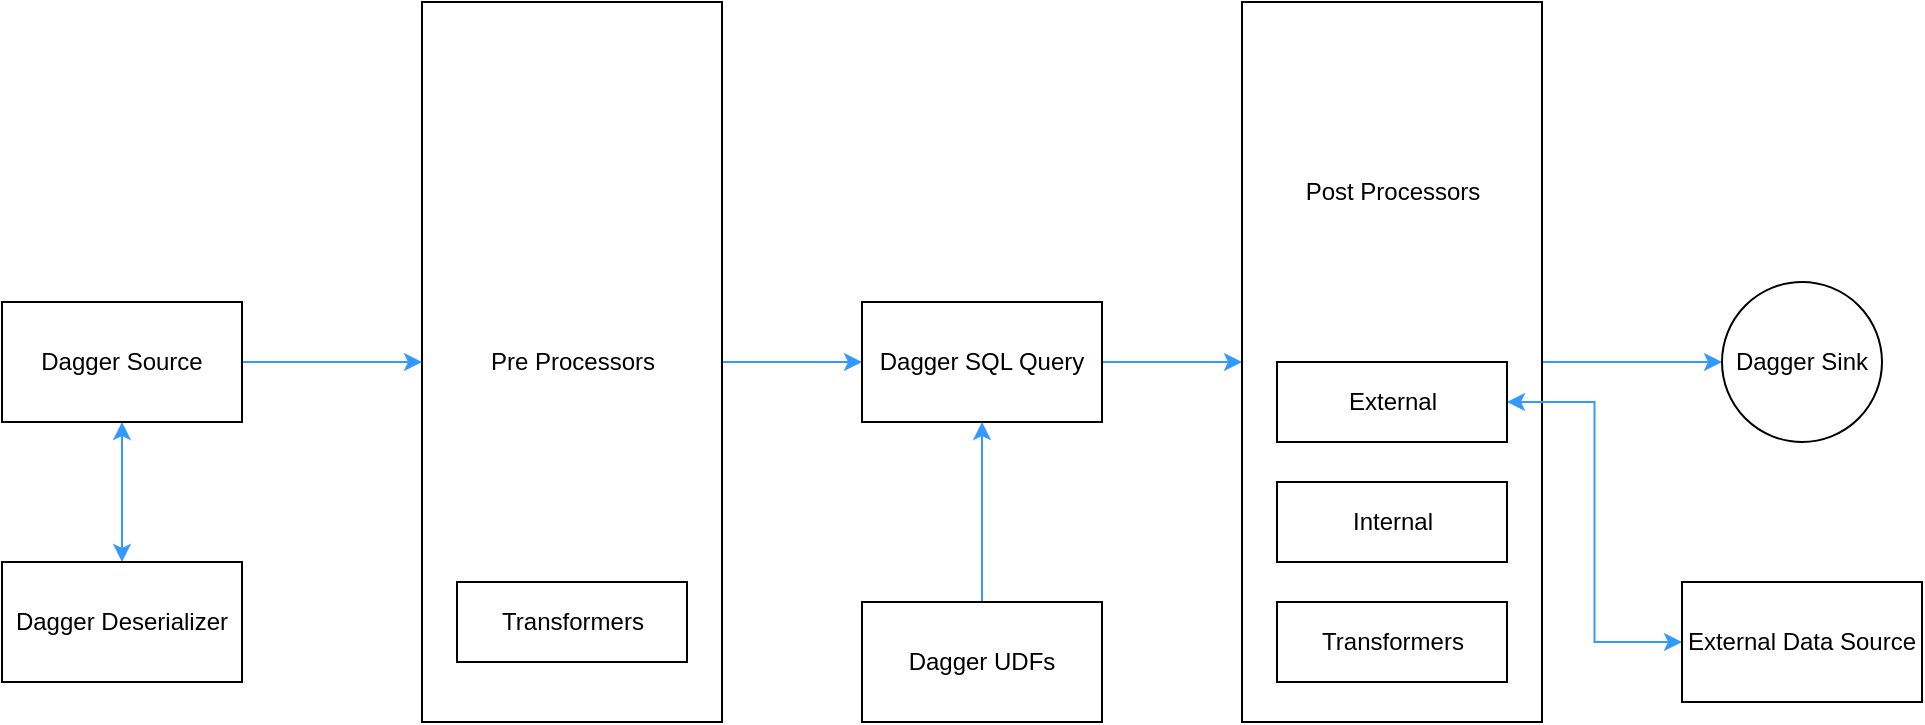 <mxfile version="20.2.3" type="device"><diagram id="T4s7M-1AG6DRjoJqVMp7" name="Page-1"><mxGraphModel dx="2013" dy="682" grid="1" gridSize="10" guides="1" tooltips="1" connect="1" arrows="1" fold="1" page="1" pageScale="1" pageWidth="827" pageHeight="1169" math="0" shadow="0"><root><mxCell id="0"/><mxCell id="1" parent="0"/><mxCell id="kwTDxtY-JITcaV6jObxV-22" style="edgeStyle=orthogonalEdgeStyle;rounded=0;orthogonalLoop=1;jettySize=auto;html=1;entryX=0;entryY=0.5;entryDx=0;entryDy=0;strokeColor=#3399FF;" edge="1" parent="1" source="kwTDxtY-JITcaV6jObxV-1" target="kwTDxtY-JITcaV6jObxV-7"><mxGeometry relative="1" as="geometry"/></mxCell><mxCell id="kwTDxtY-JITcaV6jObxV-1" value="" style="rounded=0;whiteSpace=wrap;html=1;" vertex="1" parent="1"><mxGeometry x="110" y="60" width="150" height="360" as="geometry"/></mxCell><mxCell id="kwTDxtY-JITcaV6jObxV-21" style="edgeStyle=orthogonalEdgeStyle;rounded=0;orthogonalLoop=1;jettySize=auto;html=1;entryX=0;entryY=0.5;entryDx=0;entryDy=0;strokeColor=#3399FF;" edge="1" parent="1" source="kwTDxtY-JITcaV6jObxV-2" target="kwTDxtY-JITcaV6jObxV-1"><mxGeometry relative="1" as="geometry"/></mxCell><mxCell id="kwTDxtY-JITcaV6jObxV-24" style="edgeStyle=orthogonalEdgeStyle;rounded=0;orthogonalLoop=1;jettySize=auto;html=1;entryX=0.5;entryY=0;entryDx=0;entryDy=0;endArrow=classic;startArrow=classic;strokeColor=#3399FF;" edge="1" parent="1" source="kwTDxtY-JITcaV6jObxV-2" target="kwTDxtY-JITcaV6jObxV-3"><mxGeometry relative="1" as="geometry"/></mxCell><mxCell id="kwTDxtY-JITcaV6jObxV-2" value="Dagger Source" style="rounded=0;whiteSpace=wrap;html=1;" vertex="1" parent="1"><mxGeometry x="-100" y="210" width="120" height="60" as="geometry"/></mxCell><mxCell id="kwTDxtY-JITcaV6jObxV-3" value="Dagger Deserializer" style="rounded=0;whiteSpace=wrap;html=1;" vertex="1" parent="1"><mxGeometry x="-100" y="340" width="120" height="60" as="geometry"/></mxCell><mxCell id="kwTDxtY-JITcaV6jObxV-5" value="Transformers" style="rounded=0;whiteSpace=wrap;html=1;" vertex="1" parent="1"><mxGeometry x="127.5" y="350" width="115" height="40" as="geometry"/></mxCell><mxCell id="kwTDxtY-JITcaV6jObxV-23" style="edgeStyle=orthogonalEdgeStyle;rounded=0;orthogonalLoop=1;jettySize=auto;html=1;entryX=0;entryY=0.5;entryDx=0;entryDy=0;strokeColor=#3399FF;" edge="1" parent="1" source="kwTDxtY-JITcaV6jObxV-7" target="kwTDxtY-JITcaV6jObxV-8"><mxGeometry relative="1" as="geometry"/></mxCell><mxCell id="kwTDxtY-JITcaV6jObxV-7" value="Dagger SQL Query" style="rounded=0;whiteSpace=wrap;html=1;" vertex="1" parent="1"><mxGeometry x="330" y="210" width="120" height="60" as="geometry"/></mxCell><mxCell id="kwTDxtY-JITcaV6jObxV-17" style="edgeStyle=orthogonalEdgeStyle;rounded=0;orthogonalLoop=1;jettySize=auto;html=1;entryX=0;entryY=0.5;entryDx=0;entryDy=0;strokeColor=#3399FF;" edge="1" parent="1" source="kwTDxtY-JITcaV6jObxV-8" target="kwTDxtY-JITcaV6jObxV-13"><mxGeometry relative="1" as="geometry"/></mxCell><mxCell id="kwTDxtY-JITcaV6jObxV-8" value="" style="rounded=0;whiteSpace=wrap;html=1;" vertex="1" parent="1"><mxGeometry x="520" y="60" width="150" height="360" as="geometry"/></mxCell><mxCell id="kwTDxtY-JITcaV6jObxV-16" style="edgeStyle=orthogonalEdgeStyle;rounded=0;orthogonalLoop=1;jettySize=auto;html=1;exitX=1;exitY=0.5;exitDx=0;exitDy=0;entryX=0;entryY=0.5;entryDx=0;entryDy=0;endArrow=classic;startArrow=classic;strokeColor=#3399FF;" edge="1" parent="1" source="kwTDxtY-JITcaV6jObxV-9" target="kwTDxtY-JITcaV6jObxV-15"><mxGeometry relative="1" as="geometry"/></mxCell><mxCell id="kwTDxtY-JITcaV6jObxV-9" value="External" style="rounded=0;whiteSpace=wrap;html=1;" vertex="1" parent="1"><mxGeometry x="537.5" y="240" width="115" height="40" as="geometry"/></mxCell><mxCell id="kwTDxtY-JITcaV6jObxV-10" value="Internal" style="rounded=0;whiteSpace=wrap;html=1;" vertex="1" parent="1"><mxGeometry x="537.5" y="300" width="115" height="40" as="geometry"/></mxCell><mxCell id="kwTDxtY-JITcaV6jObxV-12" value="Transformers" style="rounded=0;whiteSpace=wrap;html=1;" vertex="1" parent="1"><mxGeometry x="537.5" y="360" width="115" height="40" as="geometry"/></mxCell><mxCell id="kwTDxtY-JITcaV6jObxV-13" value="Dagger Sink" style="ellipse;whiteSpace=wrap;html=1;aspect=fixed;" vertex="1" parent="1"><mxGeometry x="760" y="200" width="80" height="80" as="geometry"/></mxCell><mxCell id="kwTDxtY-JITcaV6jObxV-15" value="External Data Source" style="rounded=0;whiteSpace=wrap;html=1;" vertex="1" parent="1"><mxGeometry x="740" y="350" width="120" height="60" as="geometry"/></mxCell><mxCell id="kwTDxtY-JITcaV6jObxV-18" value="Pre Processors" style="text;html=1;strokeColor=none;fillColor=none;align=center;verticalAlign=middle;whiteSpace=wrap;rounded=0;" vertex="1" parent="1"><mxGeometry x="142.5" y="225" width="85" height="30" as="geometry"/></mxCell><mxCell id="kwTDxtY-JITcaV6jObxV-19" value="Post Processors" style="text;html=1;strokeColor=none;fillColor=none;align=center;verticalAlign=middle;whiteSpace=wrap;rounded=0;" vertex="1" parent="1"><mxGeometry x="547.5" y="140" width="95" height="30" as="geometry"/></mxCell><mxCell id="kwTDxtY-JITcaV6jObxV-52" style="edgeStyle=orthogonalEdgeStyle;rounded=0;orthogonalLoop=1;jettySize=auto;html=1;entryX=0.5;entryY=1;entryDx=0;entryDy=0;strokeColor=#3399FF;" edge="1" parent="1" source="kwTDxtY-JITcaV6jObxV-51" target="kwTDxtY-JITcaV6jObxV-7"><mxGeometry relative="1" as="geometry"/></mxCell><mxCell id="kwTDxtY-JITcaV6jObxV-51" value="Dagger UDFs" style="rounded=0;whiteSpace=wrap;html=1;" vertex="1" parent="1"><mxGeometry x="330" y="360" width="120" height="60" as="geometry"/></mxCell></root></mxGraphModel></diagram></mxfile>